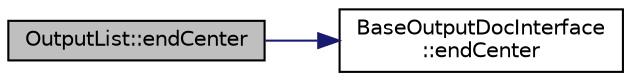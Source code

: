 digraph "OutputList::endCenter"
{
 // LATEX_PDF_SIZE
  edge [fontname="Helvetica",fontsize="10",labelfontname="Helvetica",labelfontsize="10"];
  node [fontname="Helvetica",fontsize="10",shape=record];
  rankdir="LR";
  Node1 [label="OutputList::endCenter",height=0.2,width=0.4,color="black", fillcolor="grey75", style="filled", fontcolor="black",tooltip=" "];
  Node1 -> Node2 [color="midnightblue",fontsize="10",style="solid"];
  Node2 [label="BaseOutputDocInterface\l::endCenter",height=0.2,width=0.4,color="black", fillcolor="white", style="filled",URL="$classBaseOutputDocInterface.html#aacbcdb867519fce8db354460566aa4ea",tooltip=" "];
}
